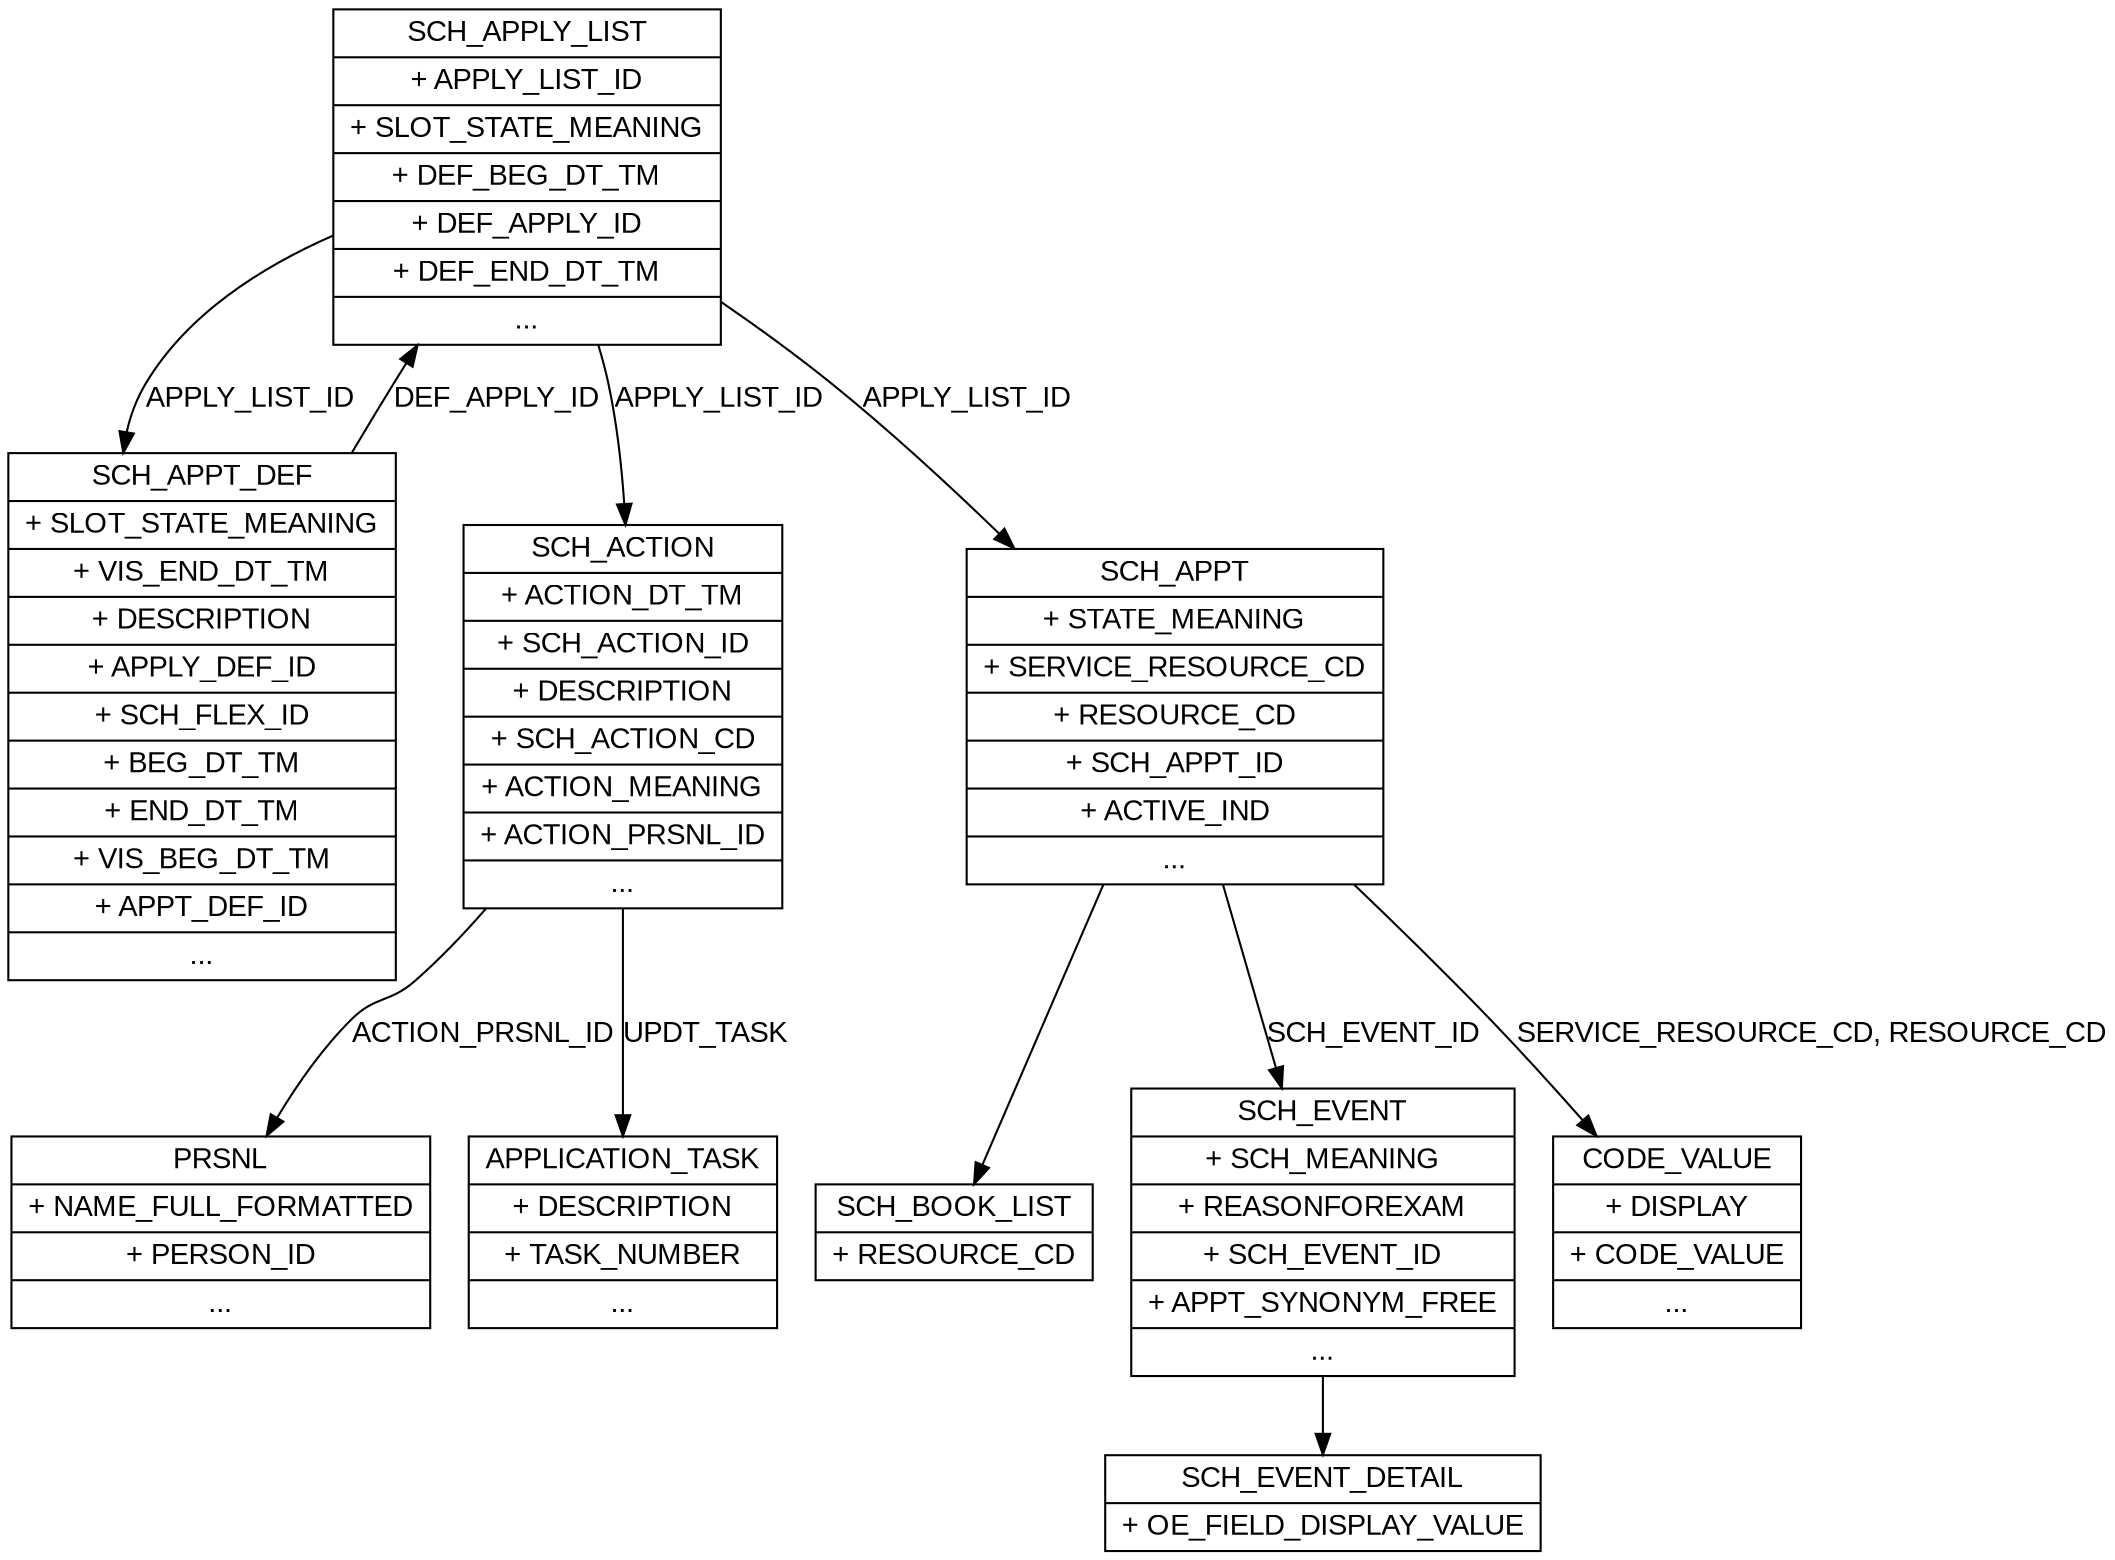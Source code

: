 digraph ERD {
    node [shape=record, fontname = "Arial"];
    graph [fontname = "Arial"];
    edge [fontname = "Arial"];

    SCH_APPLY_LIST [label="{SCH_APPLY_LIST|+ APPLY_LIST_ID|+ SLOT_STATE_MEANING|+ DEF_BEG_DT_TM|+ DEF_APPLY_ID|+ DEF_END_DT_TM|...}"];
    SCH_APPT_DEF [label="{SCH_APPT_DEF|+ SLOT_STATE_MEANING|+ VIS_END_DT_TM|+ DESCRIPTION|+ APPLY_DEF_ID|+ SCH_FLEX_ID|+ BEG_DT_TM|+ END_DT_TM|+ VIS_BEG_DT_TM|+ APPT_DEF_ID|...}"];
    SCH_ACTION [label="{SCH_ACTION|+ ACTION_DT_TM|+ SCH_ACTION_ID|+ DESCRIPTION|+ SCH_ACTION_CD|+ ACTION_MEANING|+ ACTION_PRSNL_ID|...}"];
    SCH_APPT [label="{SCH_APPT|+ STATE_MEANING|+ SERVICE_RESOURCE_CD|+ RESOURCE_CD|+ SCH_APPT_ID|+ ACTIVE_IND|...}"];
    SCH_BOOK_LIST [label="{SCH_BOOK_LIST|+ RESOURCE_CD}"];
    SCH_EVENT [label="{SCH_EVENT|+ SCH_MEANING|+ REASONFOREXAM|+ SCH_EVENT_ID|+ APPT_SYNONYM_FREE|...}"];
    SCH_EVENT_DETAIL [label="{SCH_EVENT_DETAIL|+ OE_FIELD_DISPLAY_VALUE}"];
    PRSNL [label="{PRSNL|+ NAME_FULL_FORMATTED|+ PERSON_ID|...}"];
    APPLICATION_TASK [label="{APPLICATION_TASK|+ DESCRIPTION|+ TASK_NUMBER|...}"];
    CODE_VALUE [label="{CODE_VALUE|+ DISPLAY|+ CODE_VALUE|...}"];

    SCH_APPLY_LIST -> SCH_APPT_DEF [label="APPLY_LIST_ID"];
    SCH_APPLY_LIST -> SCH_ACTION [label="APPLY_LIST_ID"];
    SCH_APPLY_LIST -> SCH_APPT [label="APPLY_LIST_ID"];
    SCH_APPT_DEF -> SCH_APPLY_LIST [label="DEF_APPLY_ID"];
    SCH_ACTION -> APPLICATION_TASK [label="UPDT_TASK"];
    SCH_ACTION -> PRSNL [label="ACTION_PRSNL_ID"];
    SCH_APPT -> SCH_EVENT [label="SCH_EVENT_ID"];
    SCH_EVENT -> SCH_EVENT_DETAIL;
    SCH_APPT -> SCH_BOOK_LIST;
    SCH_APPT -> CODE_VALUE [label="SERVICE_RESOURCE_CD, RESOURCE_CD"];
}
